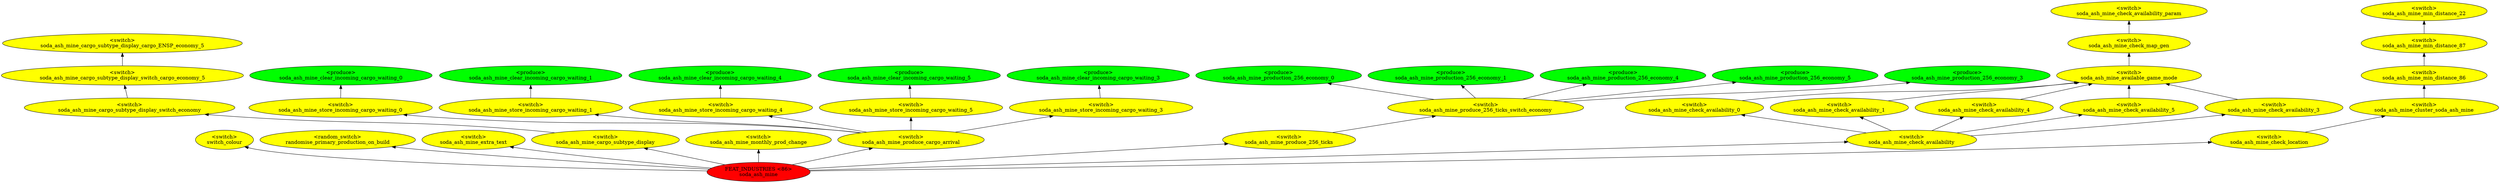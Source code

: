 digraph {
rankdir="BT"
switch_colour [fillcolor=yellow style="filled" label="<switch>\nswitch_colour"]
randomise_primary_production_on_build [fillcolor=yellow style="filled" label="<random_switch>\nrandomise_primary_production_on_build"]
soda_ash_mine_extra_text [fillcolor=yellow style="filled" label="<switch>\nsoda_ash_mine_extra_text"]
soda_ash_mine_cargo_subtype_display_cargo_ENSP_economy_5 [fillcolor=yellow style="filled" label="<switch>\nsoda_ash_mine_cargo_subtype_display_cargo_ENSP_economy_5"]
soda_ash_mine_cargo_subtype_display_switch_cargo_economy_5 [fillcolor=yellow style="filled" label="<switch>\nsoda_ash_mine_cargo_subtype_display_switch_cargo_economy_5"]
soda_ash_mine_cargo_subtype_display_switch_economy [fillcolor=yellow style="filled" label="<switch>\nsoda_ash_mine_cargo_subtype_display_switch_economy"]
soda_ash_mine_cargo_subtype_display [fillcolor=yellow style="filled" label="<switch>\nsoda_ash_mine_cargo_subtype_display"]
soda_ash_mine_monthly_prod_change [fillcolor=yellow style="filled" label="<switch>\nsoda_ash_mine_monthly_prod_change"]
soda_ash_mine_clear_incoming_cargo_waiting_0 [fillcolor=green style="filled" label="<produce>\nsoda_ash_mine_clear_incoming_cargo_waiting_0"]
soda_ash_mine_store_incoming_cargo_waiting_0 [fillcolor=yellow style="filled" label="<switch>\nsoda_ash_mine_store_incoming_cargo_waiting_0"]
soda_ash_mine_clear_incoming_cargo_waiting_1 [fillcolor=green style="filled" label="<produce>\nsoda_ash_mine_clear_incoming_cargo_waiting_1"]
soda_ash_mine_store_incoming_cargo_waiting_1 [fillcolor=yellow style="filled" label="<switch>\nsoda_ash_mine_store_incoming_cargo_waiting_1"]
soda_ash_mine_clear_incoming_cargo_waiting_4 [fillcolor=green style="filled" label="<produce>\nsoda_ash_mine_clear_incoming_cargo_waiting_4"]
soda_ash_mine_store_incoming_cargo_waiting_4 [fillcolor=yellow style="filled" label="<switch>\nsoda_ash_mine_store_incoming_cargo_waiting_4"]
soda_ash_mine_clear_incoming_cargo_waiting_5 [fillcolor=green style="filled" label="<produce>\nsoda_ash_mine_clear_incoming_cargo_waiting_5"]
soda_ash_mine_store_incoming_cargo_waiting_5 [fillcolor=yellow style="filled" label="<switch>\nsoda_ash_mine_store_incoming_cargo_waiting_5"]
soda_ash_mine_clear_incoming_cargo_waiting_3 [fillcolor=green style="filled" label="<produce>\nsoda_ash_mine_clear_incoming_cargo_waiting_3"]
soda_ash_mine_store_incoming_cargo_waiting_3 [fillcolor=yellow style="filled" label="<switch>\nsoda_ash_mine_store_incoming_cargo_waiting_3"]
soda_ash_mine_produce_cargo_arrival [fillcolor=yellow style="filled" label="<switch>\nsoda_ash_mine_produce_cargo_arrival"]
soda_ash_mine_production_256_economy_0 [fillcolor=green style="filled" label="<produce>\nsoda_ash_mine_production_256_economy_0"]
soda_ash_mine_production_256_economy_1 [fillcolor=green style="filled" label="<produce>\nsoda_ash_mine_production_256_economy_1"]
soda_ash_mine_production_256_economy_4 [fillcolor=green style="filled" label="<produce>\nsoda_ash_mine_production_256_economy_4"]
soda_ash_mine_production_256_economy_5 [fillcolor=green style="filled" label="<produce>\nsoda_ash_mine_production_256_economy_5"]
soda_ash_mine_production_256_economy_3 [fillcolor=green style="filled" label="<produce>\nsoda_ash_mine_production_256_economy_3"]
soda_ash_mine_produce_256_ticks_switch_economy [fillcolor=yellow style="filled" label="<switch>\nsoda_ash_mine_produce_256_ticks_switch_economy"]
soda_ash_mine_produce_256_ticks [fillcolor=yellow style="filled" label="<switch>\nsoda_ash_mine_produce_256_ticks"]
soda_ash_mine_check_availability_param [fillcolor=yellow style="filled" label="<switch>\nsoda_ash_mine_check_availability_param"]
soda_ash_mine_check_map_gen [fillcolor=yellow style="filled" label="<switch>\nsoda_ash_mine_check_map_gen"]
soda_ash_mine_available_game_mode [fillcolor=yellow style="filled" label="<switch>\nsoda_ash_mine_available_game_mode"]
soda_ash_mine_check_availability_0 [fillcolor=yellow style="filled" label="<switch>\nsoda_ash_mine_check_availability_0"]
soda_ash_mine_check_availability_1 [fillcolor=yellow style="filled" label="<switch>\nsoda_ash_mine_check_availability_1"]
soda_ash_mine_check_availability_4 [fillcolor=yellow style="filled" label="<switch>\nsoda_ash_mine_check_availability_4"]
soda_ash_mine_check_availability_5 [fillcolor=yellow style="filled" label="<switch>\nsoda_ash_mine_check_availability_5"]
soda_ash_mine_check_availability_3 [fillcolor=yellow style="filled" label="<switch>\nsoda_ash_mine_check_availability_3"]
soda_ash_mine_check_availability [fillcolor=yellow style="filled" label="<switch>\nsoda_ash_mine_check_availability"]
soda_ash_mine_min_distance_22 [fillcolor=yellow style="filled" label="<switch>\nsoda_ash_mine_min_distance_22"]
soda_ash_mine_min_distance_87 [fillcolor=yellow style="filled" label="<switch>\nsoda_ash_mine_min_distance_87"]
soda_ash_mine_min_distance_86 [fillcolor=yellow style="filled" label="<switch>\nsoda_ash_mine_min_distance_86"]
soda_ash_mine_cluster_soda_ash_mine [fillcolor=yellow style="filled" label="<switch>\nsoda_ash_mine_cluster_soda_ash_mine"]
soda_ash_mine_check_location [fillcolor=yellow style="filled" label="<switch>\nsoda_ash_mine_check_location"]
soda_ash_mine [fillcolor=red style="filled" label="FEAT_INDUSTRIES <86>\nsoda_ash_mine"]
soda_ash_mine_check_availability->soda_ash_mine_check_availability_5
soda_ash_mine_produce_256_ticks_switch_economy->soda_ash_mine_production_256_economy_5
soda_ash_mine_produce_256_ticks_switch_economy->soda_ash_mine_production_256_economy_3
soda_ash_mine_check_availability_3->soda_ash_mine_available_game_mode
soda_ash_mine_check_location->soda_ash_mine_cluster_soda_ash_mine
soda_ash_mine->soda_ash_mine_check_location
soda_ash_mine_check_availability->soda_ash_mine_check_availability_3
soda_ash_mine_check_map_gen->soda_ash_mine_check_availability_param
soda_ash_mine_cargo_subtype_display_switch_economy->soda_ash_mine_cargo_subtype_display_switch_cargo_economy_5
soda_ash_mine_check_availability_0->soda_ash_mine_available_game_mode
soda_ash_mine_store_incoming_cargo_waiting_0->soda_ash_mine_clear_incoming_cargo_waiting_0
soda_ash_mine_check_availability_1->soda_ash_mine_available_game_mode
soda_ash_mine_produce_cargo_arrival->soda_ash_mine_store_incoming_cargo_waiting_3
soda_ash_mine_cargo_subtype_display->soda_ash_mine_cargo_subtype_display_switch_economy
soda_ash_mine_check_availability_4->soda_ash_mine_available_game_mode
soda_ash_mine_cargo_subtype_display_switch_cargo_economy_5->soda_ash_mine_cargo_subtype_display_cargo_ENSP_economy_5
soda_ash_mine->soda_ash_mine_cargo_subtype_display
soda_ash_mine_produce_cargo_arrival->soda_ash_mine_store_incoming_cargo_waiting_1
soda_ash_mine->soda_ash_mine_check_availability
soda_ash_mine->switch_colour
soda_ash_mine->soda_ash_mine_produce_cargo_arrival
soda_ash_mine_produce_256_ticks_switch_economy->soda_ash_mine_production_256_economy_4
soda_ash_mine_produce_256_ticks->soda_ash_mine_produce_256_ticks_switch_economy
soda_ash_mine_produce_cargo_arrival->soda_ash_mine_store_incoming_cargo_waiting_5
soda_ash_mine_produce_cargo_arrival->soda_ash_mine_store_incoming_cargo_waiting_0
soda_ash_mine_store_incoming_cargo_waiting_3->soda_ash_mine_clear_incoming_cargo_waiting_3
soda_ash_mine->soda_ash_mine_produce_256_ticks
soda_ash_mine_check_availability->soda_ash_mine_check_availability_1
soda_ash_mine_produce_cargo_arrival->soda_ash_mine_store_incoming_cargo_waiting_4
soda_ash_mine_store_incoming_cargo_waiting_1->soda_ash_mine_clear_incoming_cargo_waiting_1
soda_ash_mine_produce_256_ticks_switch_economy->soda_ash_mine_production_256_economy_1
soda_ash_mine_check_availability->soda_ash_mine_check_availability_0
soda_ash_mine->soda_ash_mine_extra_text
soda_ash_mine_check_availability_5->soda_ash_mine_available_game_mode
soda_ash_mine_store_incoming_cargo_waiting_4->soda_ash_mine_clear_incoming_cargo_waiting_4
soda_ash_mine_store_incoming_cargo_waiting_5->soda_ash_mine_clear_incoming_cargo_waiting_5
soda_ash_mine_cluster_soda_ash_mine->soda_ash_mine_min_distance_86
soda_ash_mine_min_distance_87->soda_ash_mine_min_distance_22
soda_ash_mine->randomise_primary_production_on_build
soda_ash_mine_check_availability->soda_ash_mine_check_availability_4
soda_ash_mine_produce_256_ticks_switch_economy->soda_ash_mine_production_256_economy_0
soda_ash_mine->soda_ash_mine_monthly_prod_change
soda_ash_mine_available_game_mode->soda_ash_mine_check_map_gen
soda_ash_mine_min_distance_86->soda_ash_mine_min_distance_87
}
